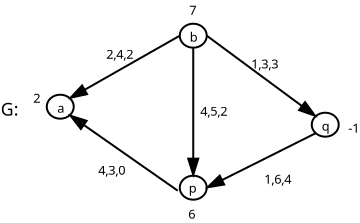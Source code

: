 <?xml version="1.0" encoding="UTF-8"?>
<dia:diagram xmlns:dia="http://www.lysator.liu.se/~alla/dia/">
  <dia:layer name="Hintergrund" visible="true">
    <dia:object type="Standard - Ellipse" version="0" id="O0">
      <dia:attribute name="obj_pos">
        <dia:point val="6.45,6.7"/>
      </dia:attribute>
      <dia:attribute name="obj_bb">
        <dia:rectangle val="6.4,6.65;7.85,7.95"/>
      </dia:attribute>
      <dia:attribute name="elem_corner">
        <dia:point val="6.45,6.7"/>
      </dia:attribute>
      <dia:attribute name="elem_width">
        <dia:real val="1.35"/>
      </dia:attribute>
      <dia:attribute name="elem_height">
        <dia:real val="1.2"/>
      </dia:attribute>
    </dia:object>
    <dia:object type="Standard - Text" version="0" id="O1">
      <dia:attribute name="obj_pos">
        <dia:point val="7.15,7.6"/>
      </dia:attribute>
      <dia:attribute name="obj_bb">
        <dia:rectangle val="6.956,6.987;7.344,7.787"/>
      </dia:attribute>
      <dia:attribute name="text">
        <dia:composite type="text">
          <dia:attribute name="string">
            <dia:string>#a#</dia:string>
          </dia:attribute>
          <dia:attribute name="font">
            <dia:font name="Helvetica"/>
          </dia:attribute>
          <dia:attribute name="height">
            <dia:real val="0.8"/>
          </dia:attribute>
          <dia:attribute name="pos">
            <dia:point val="7.15,7.6"/>
          </dia:attribute>
          <dia:attribute name="color">
            <dia:color val="#000000"/>
          </dia:attribute>
          <dia:attribute name="alignment">
            <dia:enum val="1"/>
          </dia:attribute>
        </dia:composite>
      </dia:attribute>
    </dia:object>
    <dia:object type="Standard - Ellipse" version="0" id="O2">
      <dia:attribute name="obj_pos">
        <dia:point val="13.1,3.15"/>
      </dia:attribute>
      <dia:attribute name="obj_bb">
        <dia:rectangle val="13.05,3.1;14.5,4.4"/>
      </dia:attribute>
      <dia:attribute name="elem_corner">
        <dia:point val="13.1,3.15"/>
      </dia:attribute>
      <dia:attribute name="elem_width">
        <dia:real val="1.35"/>
      </dia:attribute>
      <dia:attribute name="elem_height">
        <dia:real val="1.2"/>
      </dia:attribute>
    </dia:object>
    <dia:object type="Standard - Text" version="0" id="O3">
      <dia:attribute name="obj_pos">
        <dia:point val="13.8,4.05"/>
      </dia:attribute>
      <dia:attribute name="obj_bb">
        <dia:rectangle val="13.606,3.437;13.994,4.237"/>
      </dia:attribute>
      <dia:attribute name="text">
        <dia:composite type="text">
          <dia:attribute name="string">
            <dia:string>#b#</dia:string>
          </dia:attribute>
          <dia:attribute name="font">
            <dia:font name="Helvetica"/>
          </dia:attribute>
          <dia:attribute name="height">
            <dia:real val="0.8"/>
          </dia:attribute>
          <dia:attribute name="pos">
            <dia:point val="13.8,4.05"/>
          </dia:attribute>
          <dia:attribute name="color">
            <dia:color val="#000000"/>
          </dia:attribute>
          <dia:attribute name="alignment">
            <dia:enum val="1"/>
          </dia:attribute>
        </dia:composite>
      </dia:attribute>
    </dia:object>
    <dia:object type="Standard - Ellipse" version="0" id="O4">
      <dia:attribute name="obj_pos">
        <dia:point val="13.1,10.75"/>
      </dia:attribute>
      <dia:attribute name="obj_bb">
        <dia:rectangle val="13.05,10.7;14.5,12"/>
      </dia:attribute>
      <dia:attribute name="elem_corner">
        <dia:point val="13.1,10.75"/>
      </dia:attribute>
      <dia:attribute name="elem_width">
        <dia:real val="1.35"/>
      </dia:attribute>
      <dia:attribute name="elem_height">
        <dia:real val="1.2"/>
      </dia:attribute>
    </dia:object>
    <dia:object type="Standard - Text" version="0" id="O5">
      <dia:attribute name="obj_pos">
        <dia:point val="13.75,11.6"/>
      </dia:attribute>
      <dia:attribute name="obj_bb">
        <dia:rectangle val="13.556,10.987;13.944,11.787"/>
      </dia:attribute>
      <dia:attribute name="text">
        <dia:composite type="text">
          <dia:attribute name="string">
            <dia:string>#p#</dia:string>
          </dia:attribute>
          <dia:attribute name="font">
            <dia:font name="Helvetica"/>
          </dia:attribute>
          <dia:attribute name="height">
            <dia:real val="0.8"/>
          </dia:attribute>
          <dia:attribute name="pos">
            <dia:point val="13.75,11.6"/>
          </dia:attribute>
          <dia:attribute name="color">
            <dia:color val="#000000"/>
          </dia:attribute>
          <dia:attribute name="alignment">
            <dia:enum val="1"/>
          </dia:attribute>
        </dia:composite>
      </dia:attribute>
    </dia:object>
    <dia:object type="Standard - Ellipse" version="0" id="O6">
      <dia:attribute name="obj_pos">
        <dia:point val="19.7,7.6"/>
      </dia:attribute>
      <dia:attribute name="obj_bb">
        <dia:rectangle val="19.65,7.55;21.1,8.85"/>
      </dia:attribute>
      <dia:attribute name="elem_corner">
        <dia:point val="19.7,7.6"/>
      </dia:attribute>
      <dia:attribute name="elem_width">
        <dia:real val="1.35"/>
      </dia:attribute>
      <dia:attribute name="elem_height">
        <dia:real val="1.2"/>
      </dia:attribute>
    </dia:object>
    <dia:object type="Standard - Text" version="0" id="O7">
      <dia:attribute name="obj_pos">
        <dia:point val="20.4,8.5"/>
      </dia:attribute>
      <dia:attribute name="obj_bb">
        <dia:rectangle val="20.206,7.887;20.594,8.687"/>
      </dia:attribute>
      <dia:attribute name="text">
        <dia:composite type="text">
          <dia:attribute name="string">
            <dia:string>#q#</dia:string>
          </dia:attribute>
          <dia:attribute name="font">
            <dia:font name="Helvetica"/>
          </dia:attribute>
          <dia:attribute name="height">
            <dia:real val="0.8"/>
          </dia:attribute>
          <dia:attribute name="pos">
            <dia:point val="20.4,8.5"/>
          </dia:attribute>
          <dia:attribute name="color">
            <dia:color val="#000000"/>
          </dia:attribute>
          <dia:attribute name="alignment">
            <dia:enum val="1"/>
          </dia:attribute>
        </dia:composite>
      </dia:attribute>
    </dia:object>
    <dia:object type="UML - Message" version="0" id="O8">
      <dia:attribute name="obj_pos">
        <dia:point val="14.45,3.75"/>
      </dia:attribute>
      <dia:attribute name="obj_bb">
        <dia:rectangle val="14.38,3.68;20.176,8.127"/>
      </dia:attribute>
      <dia:attribute name="conn_endpoints">
        <dia:point val="14.45,3.75"/>
        <dia:point val="19.898,7.776"/>
      </dia:attribute>
      <dia:attribute name="text">
        <dia:string>#1,3,3#</dia:string>
      </dia:attribute>
      <dia:attribute name="type">
        <dia:enum val="0"/>
      </dia:attribute>
      <dia:attribute name="text_pos">
        <dia:point val="17.349,5.388"/>
      </dia:attribute>
      <dia:connections>
        <dia:connection handle="0" to="O2" connection="4"/>
        <dia:connection handle="1" to="O6" connection="0"/>
      </dia:connections>
    </dia:object>
    <dia:object type="UML - Message" version="0" id="O9">
      <dia:attribute name="obj_pos">
        <dia:point val="19.898,8.624"/>
      </dia:attribute>
      <dia:attribute name="obj_bb">
        <dia:rectangle val="14.226,8.557;19.965,11.73"/>
      </dia:attribute>
      <dia:attribute name="conn_endpoints">
        <dia:point val="19.898,8.624"/>
        <dia:point val="14.45,11.35"/>
      </dia:attribute>
      <dia:attribute name="text">
        <dia:string>#1,6,4#</dia:string>
      </dia:attribute>
      <dia:attribute name="type">
        <dia:enum val="0"/>
      </dia:attribute>
      <dia:attribute name="text_pos">
        <dia:point val="18,11.15"/>
      </dia:attribute>
      <dia:connections>
        <dia:connection handle="0" to="O6" connection="5"/>
        <dia:connection handle="1" to="O4" connection="4"/>
      </dia:connections>
    </dia:object>
    <dia:object type="UML - Message" version="0" id="O10">
      <dia:attribute name="obj_pos">
        <dia:point val="13,11.5"/>
      </dia:attribute>
      <dia:attribute name="obj_bb">
        <dia:rectangle val="7.332,7.368;13.07,11.57"/>
      </dia:attribute>
      <dia:attribute name="conn_endpoints">
        <dia:point val="13,11.5"/>
        <dia:point val="7.602,7.724"/>
      </dia:attribute>
      <dia:attribute name="text">
        <dia:string>#4,3,0#</dia:string>
      </dia:attribute>
      <dia:attribute name="type">
        <dia:enum val="0"/>
      </dia:attribute>
      <dia:attribute name="text_pos">
        <dia:point val="9.7,10.7"/>
      </dia:attribute>
      <dia:connections>
        <dia:connection handle="1" to="O0" connection="7"/>
      </dia:connections>
    </dia:object>
    <dia:object type="Standard - Text" version="0" id="O11">
      <dia:attribute name="obj_pos">
        <dia:point val="5.95,7.1"/>
      </dia:attribute>
      <dia:attribute name="obj_bb">
        <dia:rectangle val="5.756,6.487;6.144,7.287"/>
      </dia:attribute>
      <dia:attribute name="text">
        <dia:composite type="text">
          <dia:attribute name="string">
            <dia:string>#2#</dia:string>
          </dia:attribute>
          <dia:attribute name="font">
            <dia:font name="Helvetica"/>
          </dia:attribute>
          <dia:attribute name="height">
            <dia:real val="0.8"/>
          </dia:attribute>
          <dia:attribute name="pos">
            <dia:point val="5.95,7.1"/>
          </dia:attribute>
          <dia:attribute name="color">
            <dia:color val="#000000"/>
          </dia:attribute>
          <dia:attribute name="alignment">
            <dia:enum val="1"/>
          </dia:attribute>
        </dia:composite>
      </dia:attribute>
    </dia:object>
    <dia:object type="Standard - Text" version="0" id="O12">
      <dia:attribute name="obj_pos">
        <dia:point val="13.75,2.7"/>
      </dia:attribute>
      <dia:attribute name="obj_bb">
        <dia:rectangle val="13.556,2.087;13.944,2.887"/>
      </dia:attribute>
      <dia:attribute name="text">
        <dia:composite type="text">
          <dia:attribute name="string">
            <dia:string>#7#</dia:string>
          </dia:attribute>
          <dia:attribute name="font">
            <dia:font name="Helvetica"/>
          </dia:attribute>
          <dia:attribute name="height">
            <dia:real val="0.8"/>
          </dia:attribute>
          <dia:attribute name="pos">
            <dia:point val="13.75,2.7"/>
          </dia:attribute>
          <dia:attribute name="color">
            <dia:color val="#000000"/>
          </dia:attribute>
          <dia:attribute name="alignment">
            <dia:enum val="1"/>
          </dia:attribute>
        </dia:composite>
      </dia:attribute>
    </dia:object>
    <dia:object type="Standard - Text" version="0" id="O13">
      <dia:attribute name="obj_pos">
        <dia:point val="21.8,8.6"/>
      </dia:attribute>
      <dia:attribute name="obj_bb">
        <dia:rectangle val="21.536,7.987;22.064,8.787"/>
      </dia:attribute>
      <dia:attribute name="text">
        <dia:composite type="text">
          <dia:attribute name="string">
            <dia:string>#-1#</dia:string>
          </dia:attribute>
          <dia:attribute name="font">
            <dia:font name="Helvetica"/>
          </dia:attribute>
          <dia:attribute name="height">
            <dia:real val="0.8"/>
          </dia:attribute>
          <dia:attribute name="pos">
            <dia:point val="21.8,8.6"/>
          </dia:attribute>
          <dia:attribute name="color">
            <dia:color val="#000000"/>
          </dia:attribute>
          <dia:attribute name="alignment">
            <dia:enum val="1"/>
          </dia:attribute>
        </dia:composite>
      </dia:attribute>
    </dia:object>
    <dia:object type="Standard - Text" version="0" id="O14">
      <dia:attribute name="obj_pos">
        <dia:point val="13.7,12.9"/>
      </dia:attribute>
      <dia:attribute name="obj_bb">
        <dia:rectangle val="13.506,12.287;13.894,13.087"/>
      </dia:attribute>
      <dia:attribute name="text">
        <dia:composite type="text">
          <dia:attribute name="string">
            <dia:string>#6#</dia:string>
          </dia:attribute>
          <dia:attribute name="font">
            <dia:font name="Helvetica"/>
          </dia:attribute>
          <dia:attribute name="height">
            <dia:real val="0.8"/>
          </dia:attribute>
          <dia:attribute name="pos">
            <dia:point val="13.7,12.9"/>
          </dia:attribute>
          <dia:attribute name="color">
            <dia:color val="#000000"/>
          </dia:attribute>
          <dia:attribute name="alignment">
            <dia:enum val="1"/>
          </dia:attribute>
        </dia:composite>
      </dia:attribute>
    </dia:object>
    <dia:object type="UML - Message" version="0" id="O15">
      <dia:attribute name="obj_pos">
        <dia:point val="13.1,3.75"/>
      </dia:attribute>
      <dia:attribute name="obj_bb">
        <dia:rectangle val="7.361,3.682;13.168,7.248"/>
      </dia:attribute>
      <dia:attribute name="conn_endpoints">
        <dia:point val="13.1,3.75"/>
        <dia:point val="7.602,6.876"/>
      </dia:attribute>
      <dia:attribute name="text">
        <dia:string>#2,4,2#</dia:string>
      </dia:attribute>
      <dia:attribute name="type">
        <dia:enum val="0"/>
      </dia:attribute>
      <dia:attribute name="text_pos">
        <dia:point val="10.1,4.9"/>
      </dia:attribute>
      <dia:connections>
        <dia:connection handle="0" to="O2" connection="3"/>
        <dia:connection handle="1" to="O0" connection="2"/>
      </dia:connections>
    </dia:object>
    <dia:object type="UML - Message" version="0" id="O16">
      <dia:attribute name="obj_pos">
        <dia:point val="13.775,4.35"/>
      </dia:attribute>
      <dia:attribute name="obj_bb">
        <dia:rectangle val="13.375,4.3;15.662,10.8"/>
      </dia:attribute>
      <dia:attribute name="conn_endpoints">
        <dia:point val="13.775,4.35"/>
        <dia:point val="13.775,10.75"/>
      </dia:attribute>
      <dia:attribute name="text">
        <dia:string>#4,5,2#</dia:string>
      </dia:attribute>
      <dia:attribute name="type">
        <dia:enum val="0"/>
      </dia:attribute>
      <dia:attribute name="text_pos">
        <dia:point val="14.8,7.75"/>
      </dia:attribute>
      <dia:connections>
        <dia:connection handle="0" to="O2" connection="6"/>
        <dia:connection handle="1" to="O4" connection="1"/>
      </dia:connections>
    </dia:object>
    <dia:object type="Standard - Text" version="0" id="O17">
      <dia:attribute name="obj_pos">
        <dia:point val="4.6,7.75"/>
      </dia:attribute>
      <dia:attribute name="obj_bb">
        <dia:rectangle val="4.068,6.907;5.132,8.007"/>
      </dia:attribute>
      <dia:attribute name="text">
        <dia:composite type="text">
          <dia:attribute name="string">
            <dia:string>#G:#</dia:string>
          </dia:attribute>
          <dia:attribute name="font">
            <dia:font name="Helvetica"/>
          </dia:attribute>
          <dia:attribute name="height">
            <dia:real val="1.1"/>
          </dia:attribute>
          <dia:attribute name="pos">
            <dia:point val="4.6,7.75"/>
          </dia:attribute>
          <dia:attribute name="color">
            <dia:color val="#000000"/>
          </dia:attribute>
          <dia:attribute name="alignment">
            <dia:enum val="1"/>
          </dia:attribute>
        </dia:composite>
      </dia:attribute>
    </dia:object>
  </dia:layer>
</dia:diagram>
